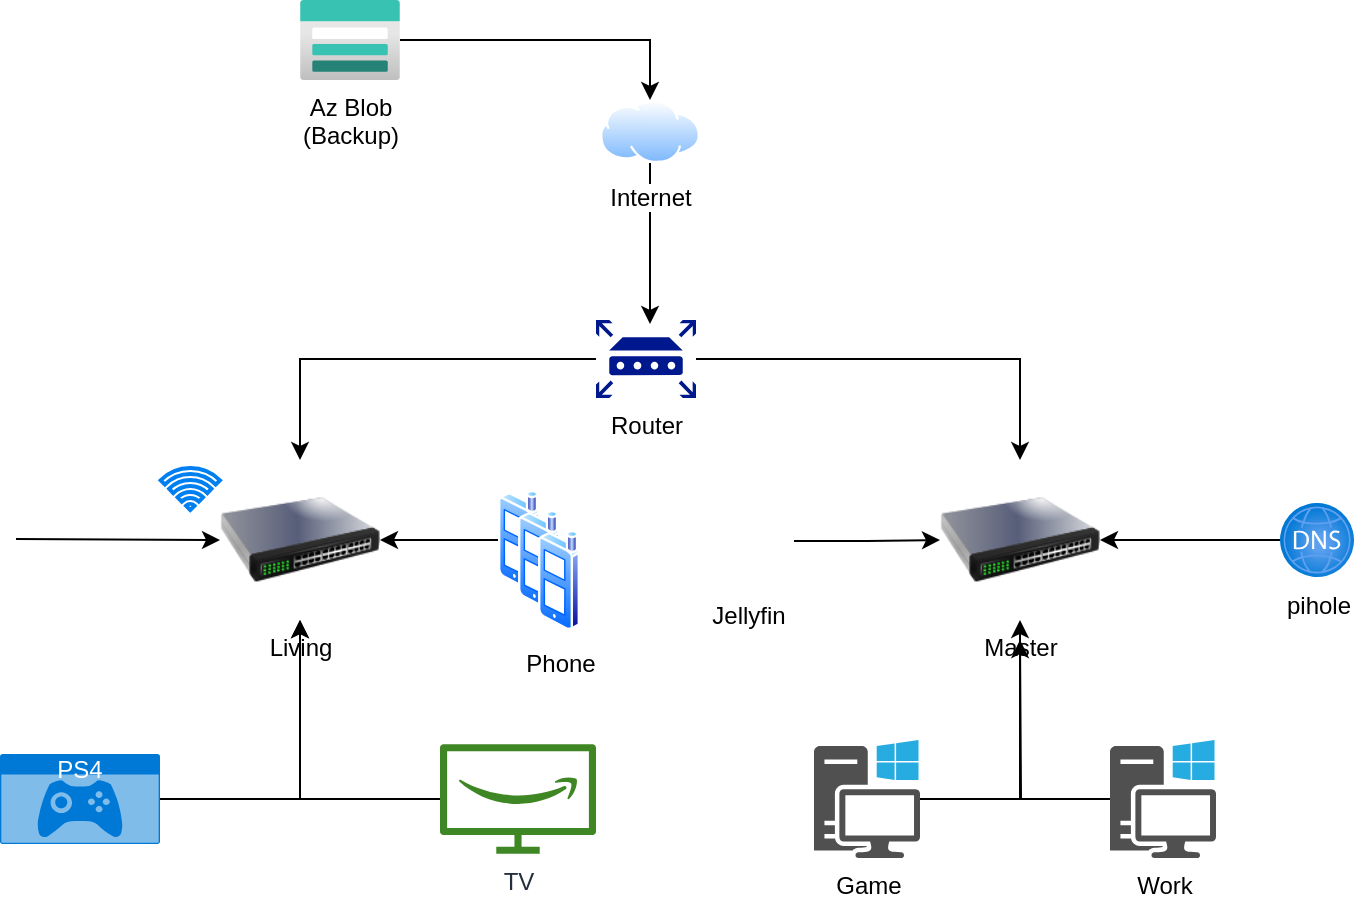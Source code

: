 <mxfile version="21.7.1" type="github">
  <diagram name="Page-1" id="M46h-v1VHYYUo1osl_IP">
    <mxGraphModel dx="1430" dy="517" grid="1" gridSize="10" guides="1" tooltips="1" connect="1" arrows="1" fold="1" page="1" pageScale="1" pageWidth="850" pageHeight="1100" math="0" shadow="0">
      <root>
        <mxCell id="0" />
        <mxCell id="1" parent="0" />
        <mxCell id="qX8ggfhDWDz1T4f77J6p-7" style="edgeStyle=orthogonalEdgeStyle;rounded=0;orthogonalLoop=1;jettySize=auto;html=1;entryX=0.5;entryY=0;entryDx=0;entryDy=0;" parent="1" source="qX8ggfhDWDz1T4f77J6p-1" target="qX8ggfhDWDz1T4f77J6p-6" edge="1">
          <mxGeometry relative="1" as="geometry" />
        </mxCell>
        <mxCell id="qX8ggfhDWDz1T4f77J6p-8" style="edgeStyle=orthogonalEdgeStyle;rounded=0;orthogonalLoop=1;jettySize=auto;html=1;" parent="1" source="qX8ggfhDWDz1T4f77J6p-1" target="qX8ggfhDWDz1T4f77J6p-5" edge="1">
          <mxGeometry relative="1" as="geometry" />
        </mxCell>
        <mxCell id="qX8ggfhDWDz1T4f77J6p-1" value="Router" style="sketch=0;aspect=fixed;pointerEvents=1;shadow=0;dashed=0;html=1;strokeColor=none;labelPosition=center;verticalLabelPosition=bottom;verticalAlign=top;align=center;fillColor=#00188D;shape=mxgraph.mscae.enterprise.router" parent="1" vertex="1">
          <mxGeometry x="403" y="310" width="50" height="39" as="geometry" />
        </mxCell>
        <mxCell id="qX8ggfhDWDz1T4f77J6p-4" style="edgeStyle=orthogonalEdgeStyle;rounded=0;orthogonalLoop=1;jettySize=auto;html=1;entryX=0.54;entryY=0.051;entryDx=0;entryDy=0;entryPerimeter=0;" parent="1" source="qX8ggfhDWDz1T4f77J6p-3" target="qX8ggfhDWDz1T4f77J6p-1" edge="1">
          <mxGeometry relative="1" as="geometry" />
        </mxCell>
        <mxCell id="qX8ggfhDWDz1T4f77J6p-3" value="Internet" style="image;aspect=fixed;perimeter=ellipsePerimeter;html=1;align=center;shadow=0;dashed=0;spacingTop=3;image=img/lib/active_directory/internet_cloud.svg;" parent="1" vertex="1">
          <mxGeometry x="405" y="200" width="50" height="31.5" as="geometry" />
        </mxCell>
        <mxCell id="qX8ggfhDWDz1T4f77J6p-5" value="Living" style="image;html=1;image=img/lib/clip_art/networking/Switch_128x128.png" parent="1" vertex="1">
          <mxGeometry x="215" y="380" width="80" height="80" as="geometry" />
        </mxCell>
        <mxCell id="qX8ggfhDWDz1T4f77J6p-6" value="Master" style="image;html=1;image=img/lib/clip_art/networking/Switch_128x128.png" parent="1" vertex="1">
          <mxGeometry x="575" y="380" width="80" height="80" as="geometry" />
        </mxCell>
        <mxCell id="qX8ggfhDWDz1T4f77J6p-9" value="" style="html=1;verticalLabelPosition=bottom;align=center;labelBackgroundColor=#ffffff;verticalAlign=top;strokeWidth=2;strokeColor=#0080F0;shadow=0;dashed=0;shape=mxgraph.ios7.icons.wifi;pointerEvents=1" parent="1" vertex="1">
          <mxGeometry x="185.3" y="384" width="29.7" height="21" as="geometry" />
        </mxCell>
        <mxCell id="qX8ggfhDWDz1T4f77J6p-12" style="edgeStyle=orthogonalEdgeStyle;rounded=0;orthogonalLoop=1;jettySize=auto;html=1;" parent="1" source="qX8ggfhDWDz1T4f77J6p-11" target="qX8ggfhDWDz1T4f77J6p-6" edge="1">
          <mxGeometry relative="1" as="geometry" />
        </mxCell>
        <mxCell id="qX8ggfhDWDz1T4f77J6p-11" value="Game" style="sketch=0;pointerEvents=1;shadow=0;dashed=0;html=1;strokeColor=none;fillColor=#505050;labelPosition=center;verticalLabelPosition=bottom;verticalAlign=top;outlineConnect=0;align=center;shape=mxgraph.office.devices.workstation_pc;" parent="1" vertex="1">
          <mxGeometry x="512" y="520" width="53" height="59" as="geometry" />
        </mxCell>
        <mxCell id="qX8ggfhDWDz1T4f77J6p-16" style="edgeStyle=orthogonalEdgeStyle;rounded=0;orthogonalLoop=1;jettySize=auto;html=1;" parent="1" source="qX8ggfhDWDz1T4f77J6p-15" target="qX8ggfhDWDz1T4f77J6p-5" edge="1">
          <mxGeometry relative="1" as="geometry" />
        </mxCell>
        <mxCell id="qX8ggfhDWDz1T4f77J6p-15" value="PS4" style="html=1;whiteSpace=wrap;strokeColor=none;fillColor=#0079D6;labelPosition=center;verticalLabelPosition=middle;verticalAlign=top;align=center;fontSize=12;outlineConnect=0;spacingTop=-6;fontColor=#FFFFFF;sketch=0;shape=mxgraph.sitemap.game;" parent="1" vertex="1">
          <mxGeometry x="105" y="527" width="80" height="45" as="geometry" />
        </mxCell>
        <mxCell id="qX8ggfhDWDz1T4f77J6p-18" style="edgeStyle=orthogonalEdgeStyle;rounded=0;orthogonalLoop=1;jettySize=auto;html=1;entryX=0.5;entryY=1;entryDx=0;entryDy=0;" parent="1" source="qX8ggfhDWDz1T4f77J6p-17" target="qX8ggfhDWDz1T4f77J6p-5" edge="1">
          <mxGeometry relative="1" as="geometry" />
        </mxCell>
        <mxCell id="qX8ggfhDWDz1T4f77J6p-17" value="TV" style="sketch=0;outlineConnect=0;fontColor=#232F3E;gradientColor=none;fillColor=#3F8624;strokeColor=none;dashed=0;verticalLabelPosition=bottom;verticalAlign=top;align=center;html=1;fontSize=12;fontStyle=0;aspect=fixed;pointerEvents=1;shape=mxgraph.aws4.firetv;" parent="1" vertex="1">
          <mxGeometry x="325" y="522" width="78" height="55" as="geometry" />
        </mxCell>
        <mxCell id="qX8ggfhDWDz1T4f77J6p-23" style="edgeStyle=orthogonalEdgeStyle;rounded=0;orthogonalLoop=1;jettySize=auto;html=1;" parent="1" source="qX8ggfhDWDz1T4f77J6p-20" target="qX8ggfhDWDz1T4f77J6p-5" edge="1">
          <mxGeometry relative="1" as="geometry" />
        </mxCell>
        <mxCell id="qX8ggfhDWDz1T4f77J6p-20" value="" style="image;aspect=fixed;perimeter=ellipsePerimeter;html=1;align=center;shadow=0;dashed=0;spacingTop=3;image=img/lib/active_directory/cell_phone.svg;" parent="1" vertex="1">
          <mxGeometry x="354" y="395" width="21" height="50" as="geometry" />
        </mxCell>
        <mxCell id="qX8ggfhDWDz1T4f77J6p-21" value="" style="image;aspect=fixed;perimeter=ellipsePerimeter;html=1;align=center;shadow=0;dashed=0;spacingTop=3;image=img/lib/active_directory/cell_phone.svg;" parent="1" vertex="1">
          <mxGeometry x="364" y="405" width="21" height="50" as="geometry" />
        </mxCell>
        <mxCell id="qX8ggfhDWDz1T4f77J6p-22" value="Phone" style="image;aspect=fixed;perimeter=ellipsePerimeter;html=1;align=center;shadow=0;dashed=0;spacingTop=3;image=img/lib/active_directory/cell_phone.svg;" parent="1" vertex="1">
          <mxGeometry x="374" y="415" width="21" height="50" as="geometry" />
        </mxCell>
        <mxCell id="qX8ggfhDWDz1T4f77J6p-25" style="edgeStyle=orthogonalEdgeStyle;rounded=0;orthogonalLoop=1;jettySize=auto;html=1;entryX=0;entryY=0.5;entryDx=0;entryDy=0;" parent="1" target="qX8ggfhDWDz1T4f77J6p-5" edge="1">
          <mxGeometry relative="1" as="geometry">
            <mxPoint x="113" y="419.483" as="sourcePoint" />
          </mxGeometry>
        </mxCell>
        <mxCell id="qX8ggfhDWDz1T4f77J6p-27" style="edgeStyle=orthogonalEdgeStyle;rounded=0;orthogonalLoop=1;jettySize=auto;html=1;entryX=1;entryY=0.5;entryDx=0;entryDy=0;" parent="1" source="qX8ggfhDWDz1T4f77J6p-26" target="qX8ggfhDWDz1T4f77J6p-6" edge="1">
          <mxGeometry relative="1" as="geometry" />
        </mxCell>
        <mxCell id="qX8ggfhDWDz1T4f77J6p-26" value="pihole" style="image;aspect=fixed;html=1;points=[];align=center;fontSize=12;image=img/lib/azure2/networking/DNS_Zones.svg;" parent="1" vertex="1">
          <mxGeometry x="745" y="401.5" width="37" height="37" as="geometry" />
        </mxCell>
        <mxCell id="qX8ggfhDWDz1T4f77J6p-30" style="edgeStyle=orthogonalEdgeStyle;rounded=0;orthogonalLoop=1;jettySize=auto;html=1;entryX=0.5;entryY=0;entryDx=0;entryDy=0;" parent="1" source="qX8ggfhDWDz1T4f77J6p-28" target="qX8ggfhDWDz1T4f77J6p-3" edge="1">
          <mxGeometry relative="1" as="geometry" />
        </mxCell>
        <mxCell id="qX8ggfhDWDz1T4f77J6p-28" value="Az Blob&lt;br&gt;(Backup)" style="image;aspect=fixed;html=1;points=[];align=center;fontSize=12;image=img/lib/azure2/storage/Storage_Accounts.svg;" parent="1" vertex="1">
          <mxGeometry x="255" y="150" width="50" height="40" as="geometry" />
        </mxCell>
        <mxCell id="F0RF7_i-nnLOa0-SO5Us-2" style="edgeStyle=orthogonalEdgeStyle;rounded=0;orthogonalLoop=1;jettySize=auto;html=1;entryX=0;entryY=0.5;entryDx=0;entryDy=0;" parent="1" source="F0RF7_i-nnLOa0-SO5Us-1" target="qX8ggfhDWDz1T4f77J6p-6" edge="1">
          <mxGeometry relative="1" as="geometry" />
        </mxCell>
        <mxCell id="F0RF7_i-nnLOa0-SO5Us-1" value="Jellyfin" style="shape=image;html=1;verticalAlign=top;verticalLabelPosition=bottom;labelBackgroundColor=#ffffff;imageAspect=0;aspect=fixed;image=https://cdn1.iconfinder.com/data/icons/social-media-rounded-corners/512/Rounded_Youtube3_svg-128.png" parent="1" vertex="1">
          <mxGeometry x="455" y="397" width="47" height="47" as="geometry" />
        </mxCell>
        <mxCell id="ooiyxPpr3g-j9ehjILYT-2" style="edgeStyle=orthogonalEdgeStyle;rounded=0;orthogonalLoop=1;jettySize=auto;html=1;" edge="1" parent="1" source="ooiyxPpr3g-j9ehjILYT-1">
          <mxGeometry relative="1" as="geometry">
            <mxPoint x="615" y="470.0" as="targetPoint" />
          </mxGeometry>
        </mxCell>
        <mxCell id="ooiyxPpr3g-j9ehjILYT-1" value="Work" style="sketch=0;pointerEvents=1;shadow=0;dashed=0;html=1;strokeColor=none;fillColor=#505050;labelPosition=center;verticalLabelPosition=bottom;verticalAlign=top;outlineConnect=0;align=center;shape=mxgraph.office.devices.workstation_pc;" vertex="1" parent="1">
          <mxGeometry x="660" y="520" width="53" height="59" as="geometry" />
        </mxCell>
      </root>
    </mxGraphModel>
  </diagram>
</mxfile>
